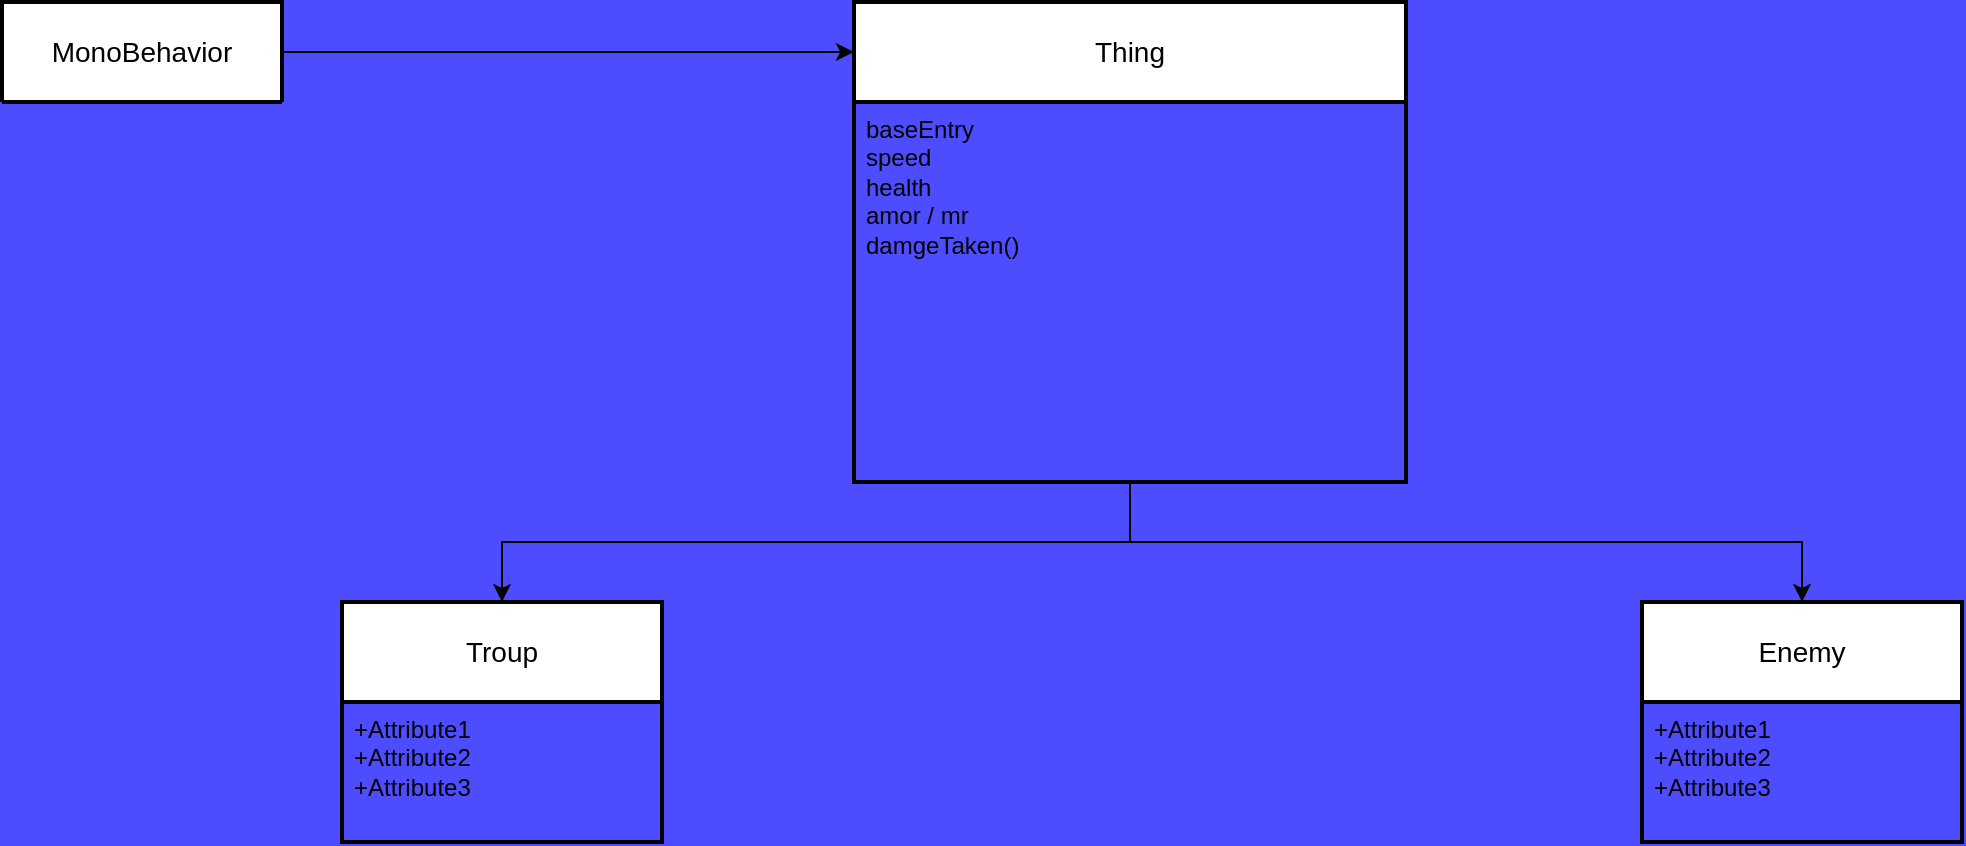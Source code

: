 <mxfile version="24.4.0" type="device">
  <diagram name="Seite-1" id="QWOHBmbsZOoaGWotC_pC">
    <mxGraphModel dx="1247" dy="727" grid="1" gridSize="10" guides="1" tooltips="1" connect="1" arrows="1" fold="1" page="1" pageScale="1" pageWidth="1169" pageHeight="1654" background="#4D4DFF" math="0" shadow="0">
      <root>
        <mxCell id="0" />
        <mxCell id="1" parent="0" />
        <mxCell id="TCXFouMQMzG_r3uYfWe2-33" value="MonoBehavior" style="swimlane;childLayout=stackLayout;horizontal=1;startSize=120;horizontalStack=0;rounded=0;fontSize=14;fontStyle=0;strokeWidth=2;resizeParent=0;resizeLast=1;shadow=0;dashed=0;align=center;arcSize=4;whiteSpace=wrap;html=1;labelBackgroundColor=none;" vertex="1" parent="1">
          <mxGeometry x="20" y="20" width="140" height="50" as="geometry">
            <mxRectangle x="334" y="10" width="146" height="50" as="alternateBounds" />
          </mxGeometry>
        </mxCell>
        <mxCell id="TCXFouMQMzG_r3uYfWe2-36" value="Thing" style="swimlane;childLayout=stackLayout;horizontal=1;startSize=50;horizontalStack=0;rounded=0;fontSize=14;fontStyle=0;strokeWidth=2;resizeParent=0;resizeLast=1;shadow=0;dashed=0;align=center;arcSize=4;whiteSpace=wrap;html=1;labelBackgroundColor=none;" vertex="1" parent="1">
          <mxGeometry x="446" y="20" width="276" height="240" as="geometry" />
        </mxCell>
        <mxCell id="TCXFouMQMzG_r3uYfWe2-37" value="baseEntry&lt;div&gt;speed&lt;/div&gt;&lt;div&gt;health&lt;/div&gt;&lt;div&gt;amor / mr&lt;/div&gt;&lt;div&gt;damgeTaken()&lt;/div&gt;" style="align=left;strokeColor=none;fillColor=none;spacingLeft=4;fontSize=12;verticalAlign=top;resizable=0;rotatable=0;part=1;html=1;labelBackgroundColor=none;rounded=0;" vertex="1" parent="TCXFouMQMzG_r3uYfWe2-36">
          <mxGeometry y="50" width="276" height="190" as="geometry" />
        </mxCell>
        <mxCell id="TCXFouMQMzG_r3uYfWe2-38" style="edgeStyle=orthogonalEdgeStyle;rounded=0;orthogonalLoop=1;jettySize=auto;html=1;entryX=0;entryY=0.104;entryDx=0;entryDy=0;entryPerimeter=0;labelBackgroundColor=none;fontColor=default;" edge="1" parent="1" source="TCXFouMQMzG_r3uYfWe2-33" target="TCXFouMQMzG_r3uYfWe2-36">
          <mxGeometry relative="1" as="geometry">
            <mxPoint x="330" y="44" as="targetPoint" />
          </mxGeometry>
        </mxCell>
        <mxCell id="TCXFouMQMzG_r3uYfWe2-39" value="Troup" style="swimlane;childLayout=stackLayout;horizontal=1;startSize=50;horizontalStack=0;rounded=0;fontSize=14;fontStyle=0;strokeWidth=2;resizeParent=0;resizeLast=1;shadow=0;dashed=0;align=center;arcSize=4;whiteSpace=wrap;html=1;labelBackgroundColor=none;" vertex="1" parent="1">
          <mxGeometry x="190" y="320" width="160" height="120" as="geometry" />
        </mxCell>
        <mxCell id="TCXFouMQMzG_r3uYfWe2-40" value="+Attribute1&#xa;+Attribute2&#xa;+Attribute3" style="align=left;strokeColor=none;fillColor=none;spacingLeft=4;fontSize=12;verticalAlign=top;resizable=0;rotatable=0;part=1;html=1;labelBackgroundColor=none;rounded=0;" vertex="1" parent="TCXFouMQMzG_r3uYfWe2-39">
          <mxGeometry y="50" width="160" height="70" as="geometry" />
        </mxCell>
        <mxCell id="TCXFouMQMzG_r3uYfWe2-41" value="Enemy" style="swimlane;childLayout=stackLayout;horizontal=1;startSize=50;horizontalStack=0;rounded=0;fontSize=14;fontStyle=0;strokeWidth=2;resizeParent=0;resizeLast=1;shadow=0;dashed=0;align=center;arcSize=4;whiteSpace=wrap;html=1;labelBackgroundColor=none;" vertex="1" parent="1">
          <mxGeometry x="840" y="320" width="160" height="120" as="geometry" />
        </mxCell>
        <mxCell id="TCXFouMQMzG_r3uYfWe2-42" value="+Attribute1&#xa;+Attribute2&#xa;+Attribute3" style="align=left;strokeColor=none;fillColor=none;spacingLeft=4;fontSize=12;verticalAlign=top;resizable=0;rotatable=0;part=1;html=1;labelBackgroundColor=none;rounded=0;" vertex="1" parent="TCXFouMQMzG_r3uYfWe2-41">
          <mxGeometry y="50" width="160" height="70" as="geometry" />
        </mxCell>
        <mxCell id="TCXFouMQMzG_r3uYfWe2-43" style="edgeStyle=orthogonalEdgeStyle;rounded=0;orthogonalLoop=1;jettySize=auto;html=1;entryX=0.5;entryY=0;entryDx=0;entryDy=0;exitX=0.5;exitY=1;exitDx=0;exitDy=0;labelBackgroundColor=none;fontColor=default;" edge="1" parent="1" source="TCXFouMQMzG_r3uYfWe2-37" target="TCXFouMQMzG_r3uYfWe2-39">
          <mxGeometry relative="1" as="geometry" />
        </mxCell>
        <mxCell id="TCXFouMQMzG_r3uYfWe2-44" style="edgeStyle=orthogonalEdgeStyle;rounded=0;orthogonalLoop=1;jettySize=auto;html=1;entryX=0.5;entryY=0;entryDx=0;entryDy=0;exitX=0.5;exitY=1;exitDx=0;exitDy=0;labelBackgroundColor=none;fontColor=default;" edge="1" parent="1" source="TCXFouMQMzG_r3uYfWe2-37" target="TCXFouMQMzG_r3uYfWe2-41">
          <mxGeometry relative="1" as="geometry" />
        </mxCell>
      </root>
    </mxGraphModel>
  </diagram>
</mxfile>
